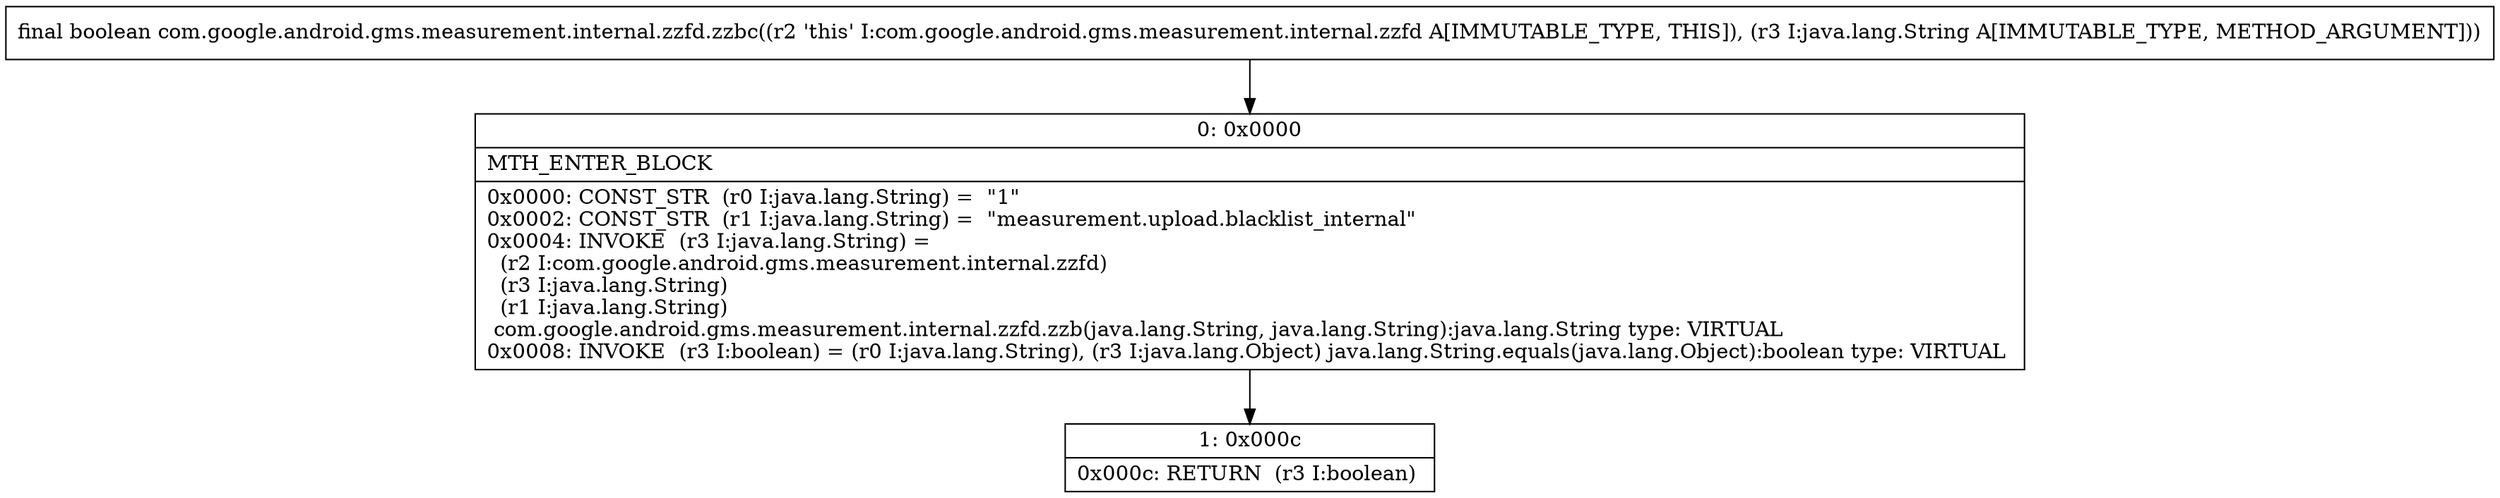 digraph "CFG forcom.google.android.gms.measurement.internal.zzfd.zzbc(Ljava\/lang\/String;)Z" {
Node_0 [shape=record,label="{0\:\ 0x0000|MTH_ENTER_BLOCK\l|0x0000: CONST_STR  (r0 I:java.lang.String) =  \"1\" \l0x0002: CONST_STR  (r1 I:java.lang.String) =  \"measurement.upload.blacklist_internal\" \l0x0004: INVOKE  (r3 I:java.lang.String) = \l  (r2 I:com.google.android.gms.measurement.internal.zzfd)\l  (r3 I:java.lang.String)\l  (r1 I:java.lang.String)\l com.google.android.gms.measurement.internal.zzfd.zzb(java.lang.String, java.lang.String):java.lang.String type: VIRTUAL \l0x0008: INVOKE  (r3 I:boolean) = (r0 I:java.lang.String), (r3 I:java.lang.Object) java.lang.String.equals(java.lang.Object):boolean type: VIRTUAL \l}"];
Node_1 [shape=record,label="{1\:\ 0x000c|0x000c: RETURN  (r3 I:boolean) \l}"];
MethodNode[shape=record,label="{final boolean com.google.android.gms.measurement.internal.zzfd.zzbc((r2 'this' I:com.google.android.gms.measurement.internal.zzfd A[IMMUTABLE_TYPE, THIS]), (r3 I:java.lang.String A[IMMUTABLE_TYPE, METHOD_ARGUMENT])) }"];
MethodNode -> Node_0;
Node_0 -> Node_1;
}

